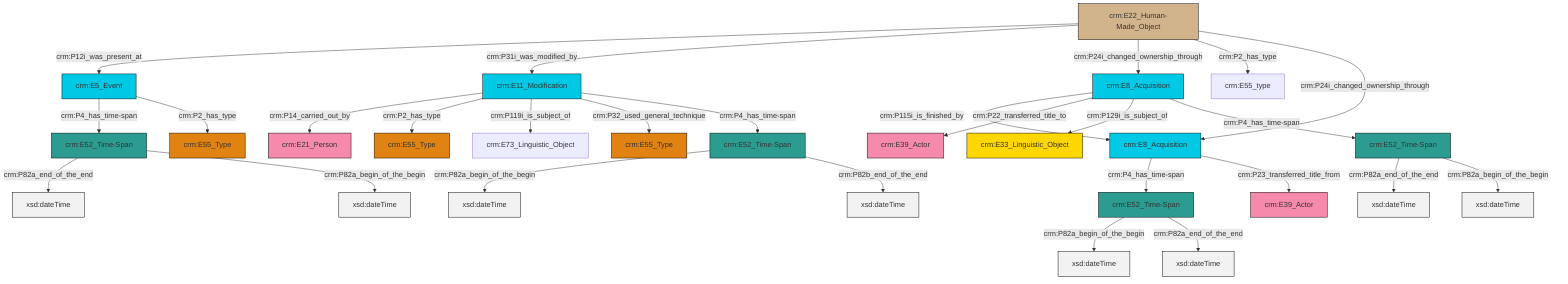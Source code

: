 graph TD
classDef Literal fill:#f2f2f2,stroke:#000000;
classDef CRM_Entity fill:#FFFFFF,stroke:#000000;
classDef Temporal_Entity fill:#00C9E6, stroke:#000000;
classDef Type fill:#E18312, stroke:#000000;
classDef Time-Span fill:#2C9C91, stroke:#000000;
classDef Appellation fill:#FFEB7F, stroke:#000000;
classDef Place fill:#008836, stroke:#000000;
classDef Persistent_Item fill:#B266B2, stroke:#000000;
classDef Conceptual_Object fill:#FFD700, stroke:#000000;
classDef Physical_Thing fill:#D2B48C, stroke:#000000;
classDef Actor fill:#f58aad, stroke:#000000;
classDef PC_Classes fill:#4ce600, stroke:#000000;
classDef Multi fill:#cccccc,stroke:#000000;

6["crm:E22_Human-Made_Object"]:::Physical_Thing -->|crm:P12i_was_present_at| 7["crm:E5_Event"]:::Temporal_Entity
6["crm:E22_Human-Made_Object"]:::Physical_Thing -->|crm:P31i_was_modified_by| 10["crm:E11_Modification"]:::Temporal_Entity
7["crm:E5_Event"]:::Temporal_Entity -->|crm:P4_has_time-span| 0["crm:E52_Time-Span"]:::Time-Span
0["crm:E52_Time-Span"]:::Time-Span -->|crm:P82a_end_of_the_end| 15[xsd:dateTime]:::Literal
20["crm:E52_Time-Span"]:::Time-Span -->|crm:P82a_end_of_the_end| 21[xsd:dateTime]:::Literal
2["crm:E52_Time-Span"]:::Time-Span -->|crm:P82a_begin_of_the_begin| 22[xsd:dateTime]:::Literal
6["crm:E22_Human-Made_Object"]:::Physical_Thing -->|crm:P24i_changed_ownership_through| 8["crm:E8_Acquisition"]:::Temporal_Entity
23["crm:E8_Acquisition"]:::Temporal_Entity -->|crm:P4_has_time-span| 24["crm:E52_Time-Span"]:::Time-Span
8["crm:E8_Acquisition"]:::Temporal_Entity -->|crm:P115i_is_finished_by| 23["crm:E8_Acquisition"]:::Temporal_Entity
8["crm:E8_Acquisition"]:::Temporal_Entity -->|crm:P22_transferred_title_to| 26["crm:E39_Actor"]:::Actor
7["crm:E5_Event"]:::Temporal_Entity -->|crm:P2_has_type| 4["crm:E55_Type"]:::Type
10["crm:E11_Modification"]:::Temporal_Entity -->|crm:P14_carried_out_by| 13["crm:E21_Person"]:::Actor
10["crm:E11_Modification"]:::Temporal_Entity -->|crm:P2_has_type| 30["crm:E55_Type"]:::Type
8["crm:E8_Acquisition"]:::Temporal_Entity -->|crm:P129i_is_subject_of| 16["crm:E33_Linguistic_Object"]:::Conceptual_Object
8["crm:E8_Acquisition"]:::Temporal_Entity -->|crm:P4_has_time-span| 20["crm:E52_Time-Span"]:::Time-Span
24["crm:E52_Time-Span"]:::Time-Span -->|crm:P82a_begin_of_the_begin| 31[xsd:dateTime]:::Literal
24["crm:E52_Time-Span"]:::Time-Span -->|crm:P82a_end_of_the_end| 34[xsd:dateTime]:::Literal
0["crm:E52_Time-Span"]:::Time-Span -->|crm:P82a_begin_of_the_begin| 36[xsd:dateTime]:::Literal
6["crm:E22_Human-Made_Object"]:::Physical_Thing -->|crm:P2_has_type| 18["crm:E55_type"]:::Default
2["crm:E52_Time-Span"]:::Time-Span -->|crm:P82b_end_of_the_end| 37[xsd:dateTime]:::Literal
10["crm:E11_Modification"]:::Temporal_Entity -->|crm:P119i_is_subject_of| 28["crm:E73_Linguistic_Object"]:::Default
6["crm:E22_Human-Made_Object"]:::Physical_Thing -->|crm:P24i_changed_ownership_through| 23["crm:E8_Acquisition"]:::Temporal_Entity
20["crm:E52_Time-Span"]:::Time-Span -->|crm:P82a_begin_of_the_begin| 40[xsd:dateTime]:::Literal
10["crm:E11_Modification"]:::Temporal_Entity -->|crm:P32_used_general_technique| 32["crm:E55_Type"]:::Type
23["crm:E8_Acquisition"]:::Temporal_Entity -->|crm:P23_transferred_title_from| 38["crm:E39_Actor"]:::Actor
10["crm:E11_Modification"]:::Temporal_Entity -->|crm:P4_has_time-span| 2["crm:E52_Time-Span"]:::Time-Span